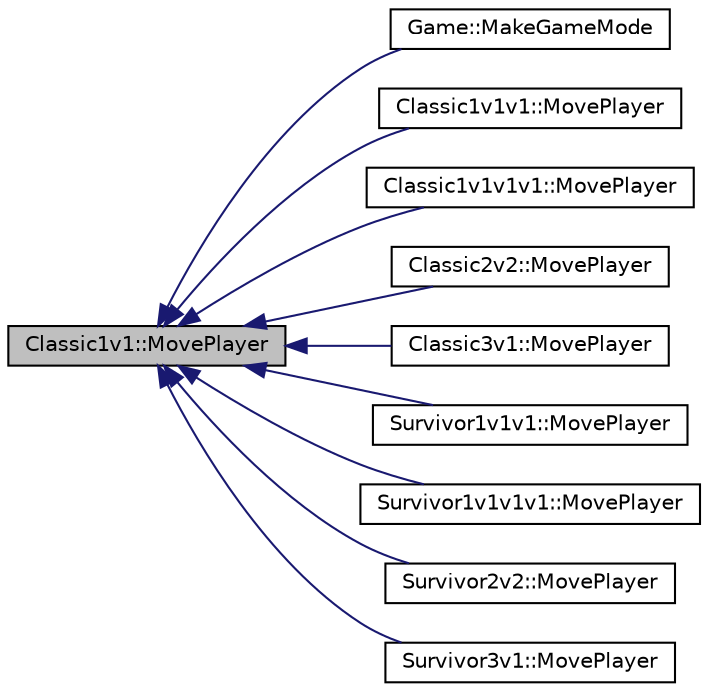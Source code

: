 digraph G
{
  edge [fontname="Helvetica",fontsize="10",labelfontname="Helvetica",labelfontsize="10"];
  node [fontname="Helvetica",fontsize="10",shape=record];
  rankdir="LR";
  Node1 [label="Classic1v1::MovePlayer",height=0.2,width=0.4,color="black", fillcolor="grey75", style="filled" fontcolor="black"];
  Node1 -> Node2 [dir="back",color="midnightblue",fontsize="10",style="solid",fontname="Helvetica"];
  Node2 [label="Game::MakeGameMode",height=0.2,width=0.4,color="black", fillcolor="white", style="filled",URL="$namespace_game.html#a20caed2af94cb7f28ee1bee65f6ac4b9"];
  Node1 -> Node3 [dir="back",color="midnightblue",fontsize="10",style="solid",fontname="Helvetica"];
  Node3 [label="Classic1v1v1::MovePlayer",height=0.2,width=0.4,color="black", fillcolor="white", style="filled",URL="$namespace_classic1v1v1.html#aaa0ca86f93a144838730d4d09c809992"];
  Node1 -> Node4 [dir="back",color="midnightblue",fontsize="10",style="solid",fontname="Helvetica"];
  Node4 [label="Classic1v1v1v1::MovePlayer",height=0.2,width=0.4,color="black", fillcolor="white", style="filled",URL="$namespace_classic1v1v1v1.html#acb9b8c6f82c9178833e1c8e9fa6b0a95"];
  Node1 -> Node5 [dir="back",color="midnightblue",fontsize="10",style="solid",fontname="Helvetica"];
  Node5 [label="Classic2v2::MovePlayer",height=0.2,width=0.4,color="black", fillcolor="white", style="filled",URL="$namespace_classic2v2.html#a811065d47a4125d7f823b2bebe2ab901"];
  Node1 -> Node6 [dir="back",color="midnightblue",fontsize="10",style="solid",fontname="Helvetica"];
  Node6 [label="Classic3v1::MovePlayer",height=0.2,width=0.4,color="black", fillcolor="white", style="filled",URL="$namespace_classic3v1.html#a74583317b759f08d595928ebc5f87a24"];
  Node1 -> Node7 [dir="back",color="midnightblue",fontsize="10",style="solid",fontname="Helvetica"];
  Node7 [label="Survivor1v1v1::MovePlayer",height=0.2,width=0.4,color="black", fillcolor="white", style="filled",URL="$namespace_survivor1v1v1.html#aaf99ce75f25f27a191ed3cda8b56cf59"];
  Node1 -> Node8 [dir="back",color="midnightblue",fontsize="10",style="solid",fontname="Helvetica"];
  Node8 [label="Survivor1v1v1v1::MovePlayer",height=0.2,width=0.4,color="black", fillcolor="white", style="filled",URL="$namespace_survivor1v1v1v1.html#a2fda16ce9da92d6420a58e8d7a8db7c3"];
  Node1 -> Node9 [dir="back",color="midnightblue",fontsize="10",style="solid",fontname="Helvetica"];
  Node9 [label="Survivor2v2::MovePlayer",height=0.2,width=0.4,color="black", fillcolor="white", style="filled",URL="$namespace_survivor2v2.html#a35cea55d5c265d14c6b24da5dbb68746"];
  Node1 -> Node10 [dir="back",color="midnightblue",fontsize="10",style="solid",fontname="Helvetica"];
  Node10 [label="Survivor3v1::MovePlayer",height=0.2,width=0.4,color="black", fillcolor="white", style="filled",URL="$namespace_survivor3v1.html#a32f01925dd338e61a62c900127a30212"];
}
